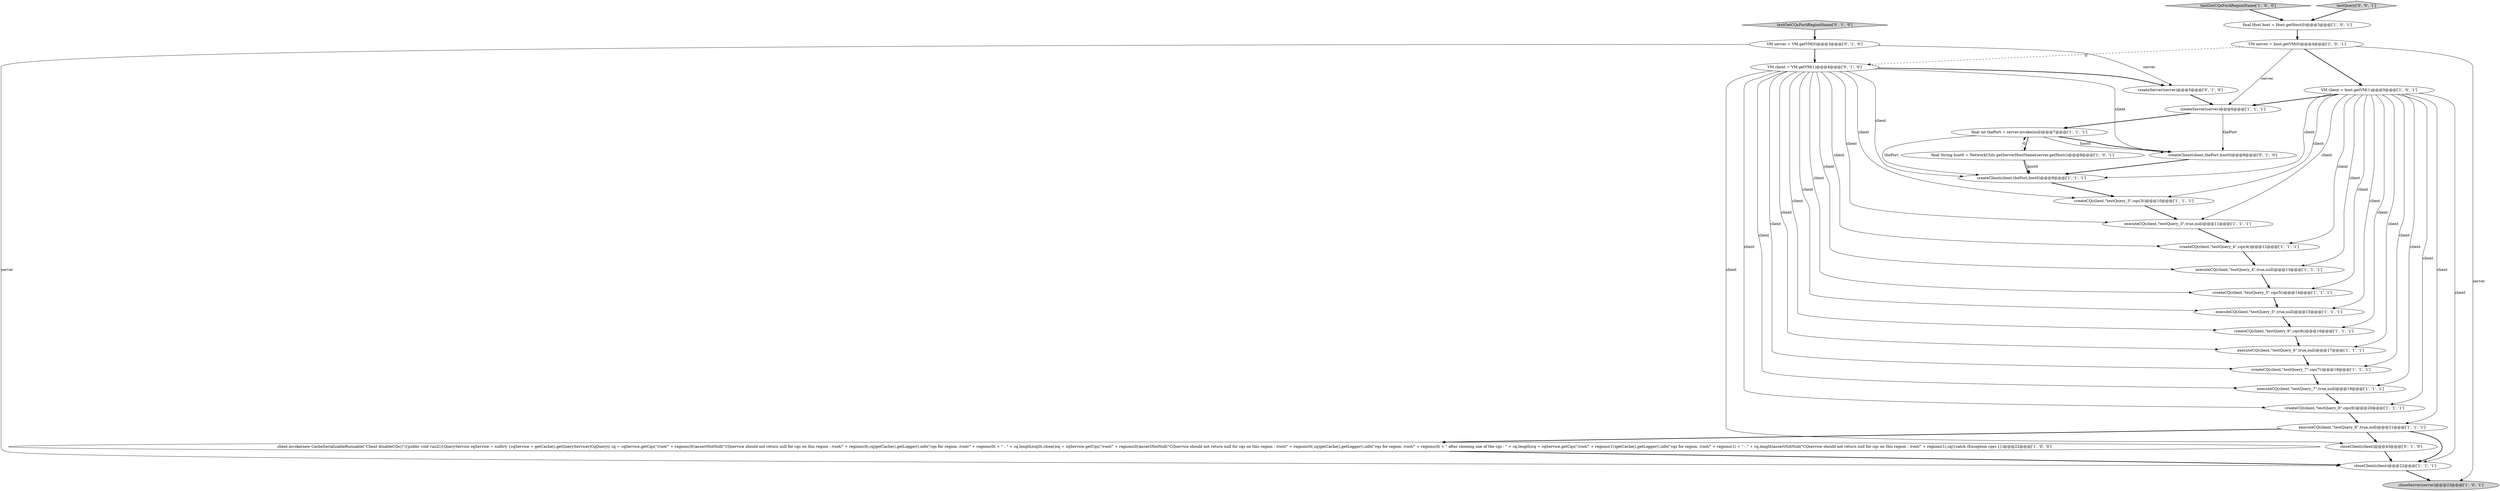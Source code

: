 digraph {
16 [style = filled, label = "executeCQ(client,\"testQuery_8\",true,null)@@@21@@@['1', '1', '1']", fillcolor = white, shape = ellipse image = "AAA0AAABBB1BBB"];
26 [style = filled, label = "closeClient(client)@@@43@@@['0', '1', '0']", fillcolor = white, shape = ellipse image = "AAA0AAABBB2BBB"];
5 [style = filled, label = "createCQ(client,\"testQuery_3\",cqs(3()@@@10@@@['1', '1', '1']", fillcolor = white, shape = ellipse image = "AAA0AAABBB1BBB"];
9 [style = filled, label = "createCQ(client,\"testQuery_5\",cqs(5()@@@14@@@['1', '1', '1']", fillcolor = white, shape = ellipse image = "AAA0AAABBB1BBB"];
22 [style = filled, label = "client.invoke(new CacheSerializableRunnable(\"Client disableCQs()\"){public void run2(){QueryService cqService = nulltry {cqService = getCache().getQueryService()CqQuery(( cq = cqService.getCqs(\"/root/\" + regions(0()assertNotNull(\"CQservice should not return null for cqs on this region : /root/\" + regions(0(,cq)getCache().getLogger().info(\"cqs for region: /root/\" + regions(0( + \" : \" + cq.length)cq(0(.close()cq = cqService.getCqs(\"/root/\" + regions(0()assertNotNull(\"CQservice should not return null for cqs on this region : /root/\" + regions(0(,cq)getCache().getLogger().info(\"cqs for region: /root/\" + regions(0( + \" after closeing one of the cqs : \" + cq.length)cq = cqService.getCqs(\"/root/\" + regions(1()getCache().getLogger().info(\"cqs for region: /root/\" + regions(1( + \" : \" + cq.length)assertNotNull(\"CQservice should not return null for cqs on this region : /root/\" + regions(1(,cq)}catch (Exception cqe) }})@@@22@@@['1', '0', '0']", fillcolor = white, shape = ellipse image = "AAA0AAABBB1BBB"];
4 [style = filled, label = "closeClient(client)@@@22@@@['1', '1', '1']", fillcolor = white, shape = ellipse image = "AAA0AAABBB1BBB"];
10 [style = filled, label = "final String host0 = NetworkUtils.getServerHostName(server.getHost())@@@8@@@['1', '0', '1']", fillcolor = white, shape = ellipse image = "AAA0AAABBB1BBB"];
0 [style = filled, label = "VM server = host.getVM(0)@@@4@@@['1', '0', '1']", fillcolor = white, shape = ellipse image = "AAA0AAABBB1BBB"];
17 [style = filled, label = "createCQ(client,\"testQuery_4\",cqs(4()@@@12@@@['1', '1', '1']", fillcolor = white, shape = ellipse image = "AAA0AAABBB1BBB"];
28 [style = filled, label = "createServer(server)@@@5@@@['0', '1', '0']", fillcolor = white, shape = ellipse image = "AAA0AAABBB2BBB"];
21 [style = filled, label = "createServer(server)@@@6@@@['1', '1', '1']", fillcolor = white, shape = ellipse image = "AAA0AAABBB1BBB"];
25 [style = filled, label = "VM server = VM.getVM(0)@@@3@@@['0', '1', '0']", fillcolor = white, shape = ellipse image = "AAA0AAABBB2BBB"];
13 [style = filled, label = "createCQ(client,\"testQuery_7\",cqs(7()@@@18@@@['1', '1', '1']", fillcolor = white, shape = ellipse image = "AAA0AAABBB1BBB"];
12 [style = filled, label = "executeCQ(client,\"testQuery_3\",true,null)@@@11@@@['1', '1', '1']", fillcolor = white, shape = ellipse image = "AAA0AAABBB1BBB"];
20 [style = filled, label = "createCQ(client,\"testQuery_8\",cqs(8()@@@20@@@['1', '1', '1']", fillcolor = white, shape = ellipse image = "AAA0AAABBB1BBB"];
27 [style = filled, label = "testGetCQsForARegionName['0', '1', '0']", fillcolor = lightgray, shape = diamond image = "AAA0AAABBB2BBB"];
2 [style = filled, label = "executeCQ(client,\"testQuery_5\",true,null)@@@15@@@['1', '1', '1']", fillcolor = white, shape = ellipse image = "AAA0AAABBB1BBB"];
14 [style = filled, label = "final Host host = Host.getHost(0)@@@3@@@['1', '0', '1']", fillcolor = white, shape = ellipse image = "AAA0AAABBB1BBB"];
3 [style = filled, label = "createClient(client,thePort,host0)@@@9@@@['1', '1', '1']", fillcolor = white, shape = ellipse image = "AAA0AAABBB1BBB"];
7 [style = filled, label = "createCQ(client,\"testQuery_6\",cqs(6()@@@16@@@['1', '1', '1']", fillcolor = white, shape = ellipse image = "AAA0AAABBB1BBB"];
6 [style = filled, label = "executeCQ(client,\"testQuery_4\",true,null)@@@13@@@['1', '1', '1']", fillcolor = white, shape = ellipse image = "AAA0AAABBB1BBB"];
1 [style = filled, label = "closeServer(server)@@@23@@@['1', '0', '1']", fillcolor = lightgray, shape = ellipse image = "AAA0AAABBB1BBB"];
18 [style = filled, label = "VM client = host.getVM(1)@@@5@@@['1', '0', '1']", fillcolor = white, shape = ellipse image = "AAA0AAABBB1BBB"];
15 [style = filled, label = "executeCQ(client,\"testQuery_7\",true,null)@@@19@@@['1', '1', '1']", fillcolor = white, shape = ellipse image = "AAA0AAABBB1BBB"];
23 [style = filled, label = "VM client = VM.getVM(1)@@@4@@@['0', '1', '0']", fillcolor = white, shape = ellipse image = "AAA1AAABBB2BBB"];
19 [style = filled, label = "executeCQ(client,\"testQuery_6\",true,null)@@@17@@@['1', '1', '1']", fillcolor = white, shape = ellipse image = "AAA0AAABBB1BBB"];
11 [style = filled, label = "testGetCQsForARegionName['1', '0', '0']", fillcolor = lightgray, shape = diamond image = "AAA0AAABBB1BBB"];
8 [style = filled, label = "final int thePort = server.invoke(null)@@@7@@@['1', '1', '1']", fillcolor = white, shape = ellipse image = "AAA0AAABBB1BBB"];
29 [style = filled, label = "testQuery['0', '0', '1']", fillcolor = lightgray, shape = diamond image = "AAA0AAABBB3BBB"];
24 [style = filled, label = "createClient(client,thePort,host0)@@@8@@@['0', '1', '0']", fillcolor = white, shape = ellipse image = "AAA0AAABBB2BBB"];
28->21 [style = bold, label=""];
25->23 [style = bold, label=""];
0->1 [style = solid, label="server"];
21->24 [style = solid, label="thePort"];
13->15 [style = bold, label=""];
27->25 [style = bold, label=""];
16->4 [style = bold, label=""];
20->16 [style = bold, label=""];
16->26 [style = bold, label=""];
18->17 [style = solid, label="client"];
18->4 [style = solid, label="client"];
2->7 [style = bold, label=""];
18->20 [style = solid, label="client"];
8->3 [style = solid, label="thePort"];
23->9 [style = solid, label="client"];
23->19 [style = solid, label="client"];
18->19 [style = solid, label="client"];
18->6 [style = solid, label="client"];
18->15 [style = solid, label="client"];
9->2 [style = bold, label=""];
23->26 [style = solid, label="client"];
23->6 [style = solid, label="client"];
21->8 [style = bold, label=""];
18->12 [style = solid, label="client"];
14->0 [style = bold, label=""];
16->22 [style = bold, label=""];
23->24 [style = solid, label="client"];
26->4 [style = bold, label=""];
23->2 [style = solid, label="client"];
0->21 [style = solid, label="server"];
3->5 [style = bold, label=""];
11->14 [style = bold, label=""];
4->1 [style = bold, label=""];
10->3 [style = bold, label=""];
19->13 [style = bold, label=""];
18->9 [style = solid, label="client"];
6->9 [style = bold, label=""];
18->3 [style = solid, label="client"];
23->13 [style = solid, label="client"];
23->20 [style = solid, label="client"];
25->28 [style = solid, label="server"];
12->17 [style = bold, label=""];
0->23 [style = dashed, label="0"];
25->4 [style = solid, label="server"];
8->24 [style = solid, label="host0"];
18->7 [style = solid, label="client"];
17->6 [style = bold, label=""];
23->12 [style = solid, label="client"];
18->13 [style = solid, label="client"];
24->3 [style = bold, label=""];
23->3 [style = solid, label="client"];
22->4 [style = bold, label=""];
10->8 [style = dashed, label="0"];
15->20 [style = bold, label=""];
18->21 [style = bold, label=""];
5->12 [style = bold, label=""];
23->15 [style = solid, label="client"];
23->28 [style = bold, label=""];
7->19 [style = bold, label=""];
8->24 [style = bold, label=""];
29->14 [style = bold, label=""];
18->16 [style = solid, label="client"];
18->2 [style = solid, label="client"];
23->17 [style = solid, label="client"];
23->7 [style = solid, label="client"];
0->18 [style = bold, label=""];
8->10 [style = bold, label=""];
10->3 [style = solid, label="host0"];
23->5 [style = solid, label="client"];
18->5 [style = solid, label="client"];
}
